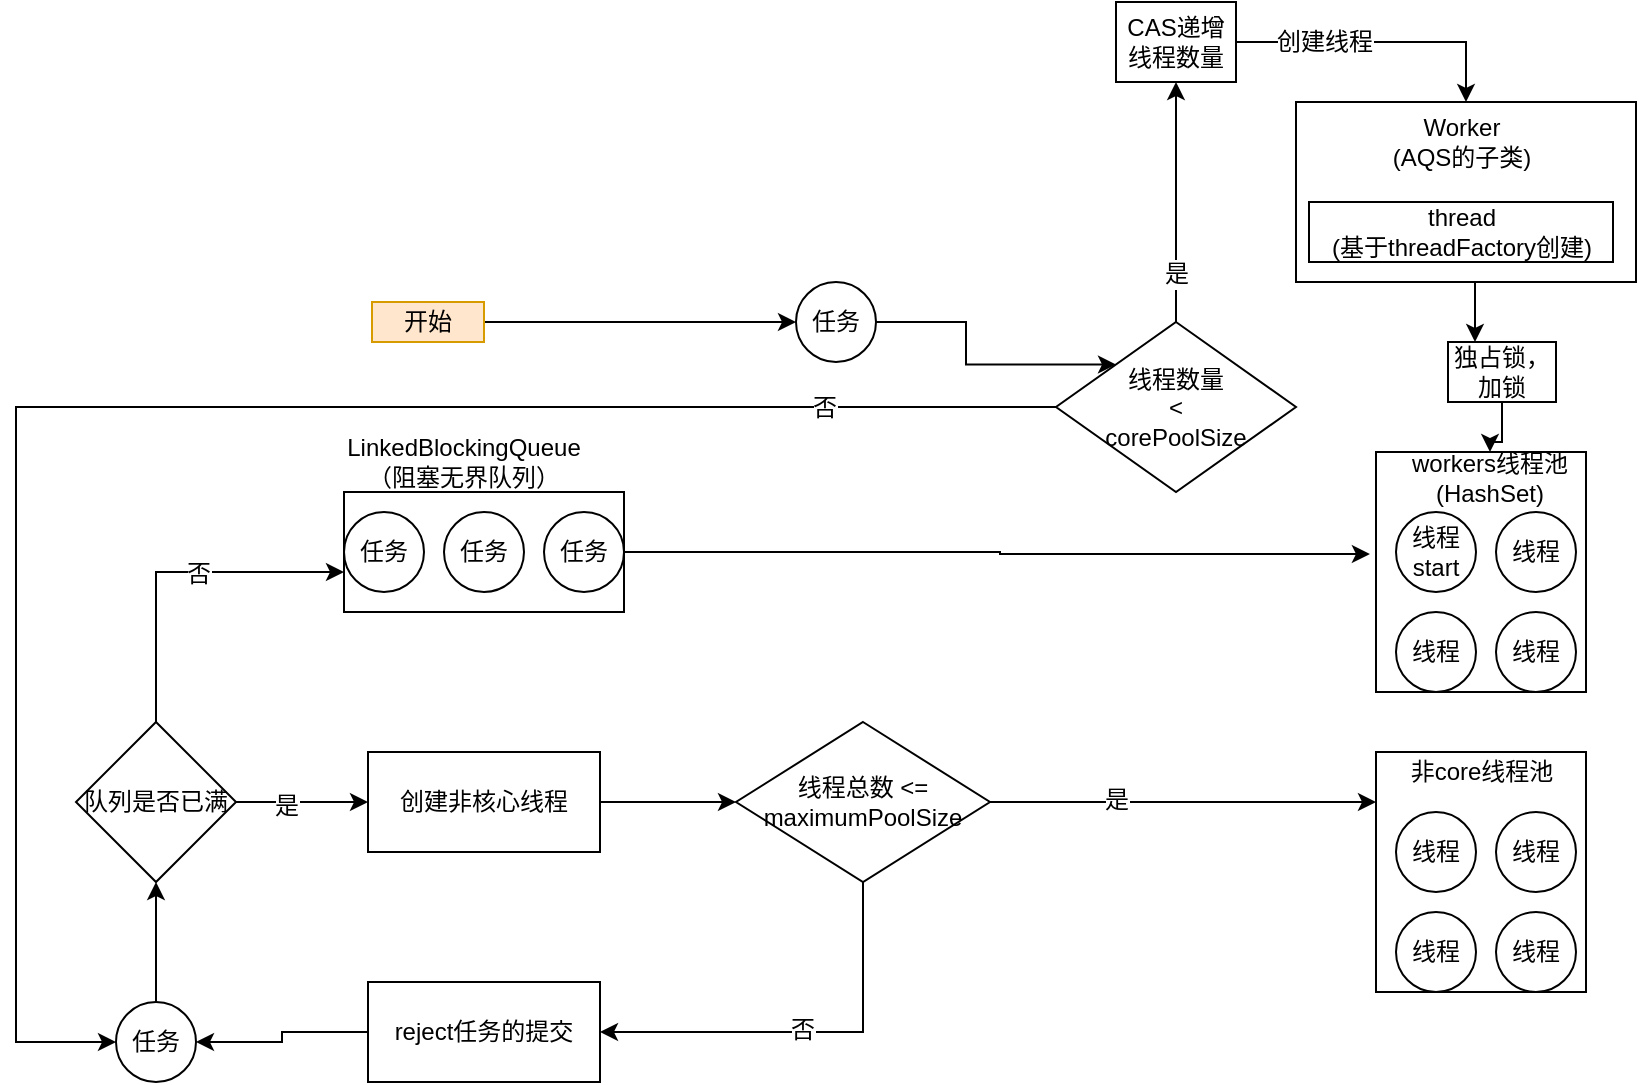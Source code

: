 <mxfile version="12.2.9" type="github" pages="1">
  <diagram id="1mVX_7mcW8gunhQvVgDO" name="第 1 页">
    <mxGraphModel dx="1422" dy="713" grid="1" gridSize="10" guides="1" tooltips="1" connect="1" arrows="1" fold="1" page="1" pageScale="1" pageWidth="827" pageHeight="1169" math="0" shadow="0">
      <root>
        <mxCell id="0"/>
        <mxCell id="1" parent="0"/>
        <mxCell id="MR53GJpDOVaV-Gg2l7jO-1" value="" style="rounded=0;whiteSpace=wrap;html=1;" vertex="1" parent="1">
          <mxGeometry x="690" y="245" width="105" height="120" as="geometry"/>
        </mxCell>
        <mxCell id="MR53GJpDOVaV-Gg2l7jO-2" value="线程&lt;br&gt;start" style="ellipse;whiteSpace=wrap;html=1;aspect=fixed;" vertex="1" parent="1">
          <mxGeometry x="700" y="275" width="40" height="40" as="geometry"/>
        </mxCell>
        <mxCell id="MR53GJpDOVaV-Gg2l7jO-3" value="线程" style="ellipse;whiteSpace=wrap;html=1;aspect=fixed;" vertex="1" parent="1">
          <mxGeometry x="750" y="275" width="40" height="40" as="geometry"/>
        </mxCell>
        <mxCell id="MR53GJpDOVaV-Gg2l7jO-5" value="线程" style="ellipse;whiteSpace=wrap;html=1;aspect=fixed;" vertex="1" parent="1">
          <mxGeometry x="700" y="325" width="40" height="40" as="geometry"/>
        </mxCell>
        <mxCell id="MR53GJpDOVaV-Gg2l7jO-6" value="线程" style="ellipse;whiteSpace=wrap;html=1;aspect=fixed;" vertex="1" parent="1">
          <mxGeometry x="750" y="325" width="40" height="40" as="geometry"/>
        </mxCell>
        <mxCell id="MR53GJpDOVaV-Gg2l7jO-7" value="workers线程池&lt;br&gt;(HashSet)" style="text;html=1;strokeColor=none;fillColor=none;align=center;verticalAlign=middle;whiteSpace=wrap;rounded=0;" vertex="1" parent="1">
          <mxGeometry x="703" y="245" width="88" height="25" as="geometry"/>
        </mxCell>
        <mxCell id="MR53GJpDOVaV-Gg2l7jO-14" value="" style="rounded=0;whiteSpace=wrap;html=1;" vertex="1" parent="1">
          <mxGeometry x="690" y="395" width="105" height="120" as="geometry"/>
        </mxCell>
        <mxCell id="MR53GJpDOVaV-Gg2l7jO-15" value="线程" style="ellipse;whiteSpace=wrap;html=1;aspect=fixed;" vertex="1" parent="1">
          <mxGeometry x="700" y="425" width="40" height="40" as="geometry"/>
        </mxCell>
        <mxCell id="MR53GJpDOVaV-Gg2l7jO-16" value="线程" style="ellipse;whiteSpace=wrap;html=1;aspect=fixed;" vertex="1" parent="1">
          <mxGeometry x="750" y="425" width="40" height="40" as="geometry"/>
        </mxCell>
        <mxCell id="MR53GJpDOVaV-Gg2l7jO-17" value="线程" style="ellipse;whiteSpace=wrap;html=1;aspect=fixed;" vertex="1" parent="1">
          <mxGeometry x="700" y="475" width="40" height="40" as="geometry"/>
        </mxCell>
        <mxCell id="MR53GJpDOVaV-Gg2l7jO-18" value="线程" style="ellipse;whiteSpace=wrap;html=1;aspect=fixed;" vertex="1" parent="1">
          <mxGeometry x="750" y="475" width="40" height="40" as="geometry"/>
        </mxCell>
        <mxCell id="MR53GJpDOVaV-Gg2l7jO-19" value="非core线程池" style="text;html=1;strokeColor=none;fillColor=none;align=center;verticalAlign=middle;whiteSpace=wrap;rounded=0;" vertex="1" parent="1">
          <mxGeometry x="702.5" y="395" width="80" height="20" as="geometry"/>
        </mxCell>
        <mxCell id="MR53GJpDOVaV-Gg2l7jO-22" style="edgeStyle=orthogonalEdgeStyle;rounded=0;orthogonalLoop=1;jettySize=auto;html=1;entryX=0.5;entryY=1;entryDx=0;entryDy=0;" edge="1" parent="1" source="MR53GJpDOVaV-Gg2l7jO-20" target="MR53GJpDOVaV-Gg2l7jO-21">
          <mxGeometry relative="1" as="geometry"/>
        </mxCell>
        <mxCell id="MR53GJpDOVaV-Gg2l7jO-20" value="任务" style="ellipse;whiteSpace=wrap;html=1;aspect=fixed;" vertex="1" parent="1">
          <mxGeometry x="60" y="520" width="40" height="40" as="geometry"/>
        </mxCell>
        <mxCell id="MR53GJpDOVaV-Gg2l7jO-29" style="edgeStyle=orthogonalEdgeStyle;rounded=0;orthogonalLoop=1;jettySize=auto;html=1;entryX=0;entryY=0.75;entryDx=0;entryDy=0;entryPerimeter=0;exitX=0.5;exitY=0;exitDx=0;exitDy=0;" edge="1" parent="1" source="MR53GJpDOVaV-Gg2l7jO-21" target="MR53GJpDOVaV-Gg2l7jO-25">
          <mxGeometry relative="1" as="geometry"/>
        </mxCell>
        <mxCell id="MR53GJpDOVaV-Gg2l7jO-30" value="否" style="text;html=1;align=center;verticalAlign=middle;resizable=0;points=[];;labelBackgroundColor=#ffffff;" vertex="1" connectable="0" parent="MR53GJpDOVaV-Gg2l7jO-29">
          <mxGeometry x="0.129" y="-1" relative="1" as="geometry">
            <mxPoint as="offset"/>
          </mxGeometry>
        </mxCell>
        <mxCell id="MR53GJpDOVaV-Gg2l7jO-32" style="edgeStyle=orthogonalEdgeStyle;rounded=0;orthogonalLoop=1;jettySize=auto;html=1;entryX=0;entryY=0.5;entryDx=0;entryDy=0;" edge="1" parent="1" source="MR53GJpDOVaV-Gg2l7jO-21" target="MR53GJpDOVaV-Gg2l7jO-31">
          <mxGeometry relative="1" as="geometry"/>
        </mxCell>
        <mxCell id="MR53GJpDOVaV-Gg2l7jO-33" value="是" style="text;html=1;align=center;verticalAlign=middle;resizable=0;points=[];;labelBackgroundColor=#ffffff;" vertex="1" connectable="0" parent="MR53GJpDOVaV-Gg2l7jO-32">
          <mxGeometry x="-0.236" y="-2" relative="1" as="geometry">
            <mxPoint as="offset"/>
          </mxGeometry>
        </mxCell>
        <mxCell id="MR53GJpDOVaV-Gg2l7jO-21" value="队列是否已满" style="rhombus;whiteSpace=wrap;html=1;" vertex="1" parent="1">
          <mxGeometry x="40" y="380" width="80" height="80" as="geometry"/>
        </mxCell>
        <mxCell id="MR53GJpDOVaV-Gg2l7jO-34" style="edgeStyle=orthogonalEdgeStyle;rounded=0;orthogonalLoop=1;jettySize=auto;html=1;entryX=-0.029;entryY=0.425;entryDx=0;entryDy=0;entryPerimeter=0;" edge="1" parent="1" source="MR53GJpDOVaV-Gg2l7jO-23" target="MR53GJpDOVaV-Gg2l7jO-1">
          <mxGeometry relative="1" as="geometry"/>
        </mxCell>
        <mxCell id="MR53GJpDOVaV-Gg2l7jO-23" value="" style="rounded=0;whiteSpace=wrap;html=1;" vertex="1" parent="1">
          <mxGeometry x="174" y="265" width="140" height="60" as="geometry"/>
        </mxCell>
        <mxCell id="MR53GJpDOVaV-Gg2l7jO-25" value="任务" style="ellipse;whiteSpace=wrap;html=1;aspect=fixed;" vertex="1" parent="1">
          <mxGeometry x="174" y="275" width="40" height="40" as="geometry"/>
        </mxCell>
        <mxCell id="MR53GJpDOVaV-Gg2l7jO-26" value="任务" style="ellipse;whiteSpace=wrap;html=1;aspect=fixed;" vertex="1" parent="1">
          <mxGeometry x="224" y="275" width="40" height="40" as="geometry"/>
        </mxCell>
        <mxCell id="MR53GJpDOVaV-Gg2l7jO-27" value="任务" style="ellipse;whiteSpace=wrap;html=1;aspect=fixed;" vertex="1" parent="1">
          <mxGeometry x="274" y="275" width="40" height="40" as="geometry"/>
        </mxCell>
        <mxCell id="MR53GJpDOVaV-Gg2l7jO-28" value="LinkedBlockingQueue&lt;br&gt;（阻塞无界队列）" style="text;html=1;strokeColor=none;fillColor=none;align=center;verticalAlign=middle;whiteSpace=wrap;rounded=0;" vertex="1" parent="1">
          <mxGeometry x="154" y="245" width="160" height="10" as="geometry"/>
        </mxCell>
        <mxCell id="MR53GJpDOVaV-Gg2l7jO-38" style="edgeStyle=orthogonalEdgeStyle;rounded=0;orthogonalLoop=1;jettySize=auto;html=1;" edge="1" parent="1" source="MR53GJpDOVaV-Gg2l7jO-31" target="MR53GJpDOVaV-Gg2l7jO-35">
          <mxGeometry relative="1" as="geometry"/>
        </mxCell>
        <mxCell id="MR53GJpDOVaV-Gg2l7jO-31" value="创建非核心线程" style="rounded=0;whiteSpace=wrap;html=1;" vertex="1" parent="1">
          <mxGeometry x="186" y="395" width="116" height="50" as="geometry"/>
        </mxCell>
        <mxCell id="MR53GJpDOVaV-Gg2l7jO-36" style="edgeStyle=orthogonalEdgeStyle;rounded=0;orthogonalLoop=1;jettySize=auto;html=1;" edge="1" parent="1" source="MR53GJpDOVaV-Gg2l7jO-35">
          <mxGeometry relative="1" as="geometry">
            <mxPoint x="690" y="420" as="targetPoint"/>
          </mxGeometry>
        </mxCell>
        <mxCell id="MR53GJpDOVaV-Gg2l7jO-37" value="是" style="text;html=1;align=center;verticalAlign=middle;resizable=0;points=[];;labelBackgroundColor=#ffffff;" vertex="1" connectable="0" parent="MR53GJpDOVaV-Gg2l7jO-36">
          <mxGeometry x="-0.347" y="1" relative="1" as="geometry">
            <mxPoint as="offset"/>
          </mxGeometry>
        </mxCell>
        <mxCell id="MR53GJpDOVaV-Gg2l7jO-41" style="edgeStyle=orthogonalEdgeStyle;rounded=0;orthogonalLoop=1;jettySize=auto;html=1;entryX=1;entryY=0.5;entryDx=0;entryDy=0;" edge="1" parent="1" source="MR53GJpDOVaV-Gg2l7jO-35" target="MR53GJpDOVaV-Gg2l7jO-40">
          <mxGeometry relative="1" as="geometry">
            <Array as="points">
              <mxPoint x="434" y="535"/>
            </Array>
          </mxGeometry>
        </mxCell>
        <mxCell id="MR53GJpDOVaV-Gg2l7jO-42" value="否" style="text;html=1;align=center;verticalAlign=middle;resizable=0;points=[];;labelBackgroundColor=#ffffff;" vertex="1" connectable="0" parent="MR53GJpDOVaV-Gg2l7jO-41">
          <mxGeometry x="-0.283" y="-31" relative="1" as="geometry">
            <mxPoint as="offset"/>
          </mxGeometry>
        </mxCell>
        <mxCell id="MR53GJpDOVaV-Gg2l7jO-35" value="线程总数 &amp;lt;= maximumPoolSize" style="rhombus;whiteSpace=wrap;html=1;" vertex="1" parent="1">
          <mxGeometry x="370" y="380" width="127" height="80" as="geometry"/>
        </mxCell>
        <mxCell id="MR53GJpDOVaV-Gg2l7jO-43" style="edgeStyle=orthogonalEdgeStyle;rounded=0;orthogonalLoop=1;jettySize=auto;html=1;entryX=1;entryY=0.5;entryDx=0;entryDy=0;" edge="1" parent="1" source="MR53GJpDOVaV-Gg2l7jO-40" target="MR53GJpDOVaV-Gg2l7jO-20">
          <mxGeometry relative="1" as="geometry"/>
        </mxCell>
        <mxCell id="MR53GJpDOVaV-Gg2l7jO-40" value="reject任务的提交" style="rounded=0;whiteSpace=wrap;html=1;" vertex="1" parent="1">
          <mxGeometry x="186" y="510" width="116" height="50" as="geometry"/>
        </mxCell>
        <mxCell id="MR53GJpDOVaV-Gg2l7jO-46" style="edgeStyle=orthogonalEdgeStyle;rounded=0;orthogonalLoop=1;jettySize=auto;html=1;entryX=0;entryY=0;entryDx=0;entryDy=0;" edge="1" parent="1" source="MR53GJpDOVaV-Gg2l7jO-44" target="MR53GJpDOVaV-Gg2l7jO-45">
          <mxGeometry relative="1" as="geometry"/>
        </mxCell>
        <mxCell id="MR53GJpDOVaV-Gg2l7jO-44" value="任务" style="ellipse;whiteSpace=wrap;html=1;aspect=fixed;" vertex="1" parent="1">
          <mxGeometry x="400" y="160" width="40" height="40" as="geometry"/>
        </mxCell>
        <mxCell id="MR53GJpDOVaV-Gg2l7jO-47" style="edgeStyle=orthogonalEdgeStyle;rounded=0;orthogonalLoop=1;jettySize=auto;html=1;entryX=0.5;entryY=1;entryDx=0;entryDy=0;exitX=0.5;exitY=0;exitDx=0;exitDy=0;" edge="1" parent="1" source="MR53GJpDOVaV-Gg2l7jO-45" target="MR53GJpDOVaV-Gg2l7jO-53">
          <mxGeometry relative="1" as="geometry"/>
        </mxCell>
        <mxCell id="MR53GJpDOVaV-Gg2l7jO-48" value="是" style="text;html=1;align=center;verticalAlign=middle;resizable=0;points=[];;labelBackgroundColor=#ffffff;" vertex="1" connectable="0" parent="MR53GJpDOVaV-Gg2l7jO-47">
          <mxGeometry x="-0.59" relative="1" as="geometry">
            <mxPoint as="offset"/>
          </mxGeometry>
        </mxCell>
        <mxCell id="MR53GJpDOVaV-Gg2l7jO-49" style="edgeStyle=orthogonalEdgeStyle;rounded=0;orthogonalLoop=1;jettySize=auto;html=1;entryX=0;entryY=0.5;entryDx=0;entryDy=0;" edge="1" parent="1" source="MR53GJpDOVaV-Gg2l7jO-45" target="MR53GJpDOVaV-Gg2l7jO-20">
          <mxGeometry relative="1" as="geometry">
            <Array as="points">
              <mxPoint x="10" y="223"/>
              <mxPoint x="10" y="540"/>
            </Array>
          </mxGeometry>
        </mxCell>
        <mxCell id="MR53GJpDOVaV-Gg2l7jO-50" value="否" style="text;html=1;align=center;verticalAlign=middle;resizable=0;points=[];;labelBackgroundColor=#ffffff;" vertex="1" connectable="0" parent="MR53GJpDOVaV-Gg2l7jO-49">
          <mxGeometry x="-0.739" relative="1" as="geometry">
            <mxPoint as="offset"/>
          </mxGeometry>
        </mxCell>
        <mxCell id="MR53GJpDOVaV-Gg2l7jO-45" value="线程数量&lt;br&gt;&amp;lt;&lt;br&gt;corePoolSize" style="rhombus;whiteSpace=wrap;html=1;" vertex="1" parent="1">
          <mxGeometry x="530" y="180" width="120" height="85" as="geometry"/>
        </mxCell>
        <mxCell id="MR53GJpDOVaV-Gg2l7jO-52" style="edgeStyle=orthogonalEdgeStyle;rounded=0;orthogonalLoop=1;jettySize=auto;html=1;" edge="1" parent="1" source="MR53GJpDOVaV-Gg2l7jO-51" target="MR53GJpDOVaV-Gg2l7jO-44">
          <mxGeometry relative="1" as="geometry"/>
        </mxCell>
        <mxCell id="MR53GJpDOVaV-Gg2l7jO-51" value="开始" style="rounded=1;whiteSpace=wrap;html=1;arcSize=0;fillColor=#ffe6cc;strokeColor=#d79b00;" vertex="1" parent="1">
          <mxGeometry x="188" y="170" width="56" height="20" as="geometry"/>
        </mxCell>
        <mxCell id="MR53GJpDOVaV-Gg2l7jO-57" style="edgeStyle=orthogonalEdgeStyle;rounded=0;orthogonalLoop=1;jettySize=auto;html=1;entryX=0.5;entryY=0;entryDx=0;entryDy=0;" edge="1" parent="1" source="MR53GJpDOVaV-Gg2l7jO-53" target="MR53GJpDOVaV-Gg2l7jO-54">
          <mxGeometry relative="1" as="geometry"/>
        </mxCell>
        <mxCell id="MR53GJpDOVaV-Gg2l7jO-58" value="创建线程" style="text;html=1;align=center;verticalAlign=middle;resizable=0;points=[];;labelBackgroundColor=#ffffff;" vertex="1" connectable="0" parent="MR53GJpDOVaV-Gg2l7jO-57">
          <mxGeometry x="-0.393" relative="1" as="geometry">
            <mxPoint as="offset"/>
          </mxGeometry>
        </mxCell>
        <mxCell id="MR53GJpDOVaV-Gg2l7jO-53" value="CAS递增线程数量" style="rounded=0;whiteSpace=wrap;html=1;" vertex="1" parent="1">
          <mxGeometry x="560" y="20" width="60" height="40" as="geometry"/>
        </mxCell>
        <mxCell id="MR53GJpDOVaV-Gg2l7jO-61" style="edgeStyle=orthogonalEdgeStyle;rounded=0;orthogonalLoop=1;jettySize=auto;html=1;exitX=0.5;exitY=1;exitDx=0;exitDy=0;entryX=0.25;entryY=0;entryDx=0;entryDy=0;" edge="1" parent="1" source="MR53GJpDOVaV-Gg2l7jO-54" target="MR53GJpDOVaV-Gg2l7jO-59">
          <mxGeometry relative="1" as="geometry"/>
        </mxCell>
        <mxCell id="MR53GJpDOVaV-Gg2l7jO-54" value="" style="rounded=0;whiteSpace=wrap;html=1;" vertex="1" parent="1">
          <mxGeometry x="650" y="70" width="170" height="90" as="geometry"/>
        </mxCell>
        <mxCell id="MR53GJpDOVaV-Gg2l7jO-55" value="Worker&lt;br&gt;(AQS的子类)" style="text;html=1;strokeColor=none;fillColor=none;align=center;verticalAlign=middle;whiteSpace=wrap;rounded=0;" vertex="1" parent="1">
          <mxGeometry x="687.5" y="80" width="90" height="20" as="geometry"/>
        </mxCell>
        <mxCell id="MR53GJpDOVaV-Gg2l7jO-56" value="thread&lt;br&gt;(基于threadFactory创建)" style="rounded=0;whiteSpace=wrap;html=1;" vertex="1" parent="1">
          <mxGeometry x="656.5" y="120" width="152" height="30" as="geometry"/>
        </mxCell>
        <mxCell id="MR53GJpDOVaV-Gg2l7jO-62" style="edgeStyle=orthogonalEdgeStyle;rounded=0;orthogonalLoop=1;jettySize=auto;html=1;" edge="1" parent="1" source="MR53GJpDOVaV-Gg2l7jO-59" target="MR53GJpDOVaV-Gg2l7jO-7">
          <mxGeometry relative="1" as="geometry"/>
        </mxCell>
        <mxCell id="MR53GJpDOVaV-Gg2l7jO-59" value="独占锁，加锁" style="rounded=0;whiteSpace=wrap;html=1;" vertex="1" parent="1">
          <mxGeometry x="726" y="190" width="54" height="30" as="geometry"/>
        </mxCell>
      </root>
    </mxGraphModel>
  </diagram>
</mxfile>
